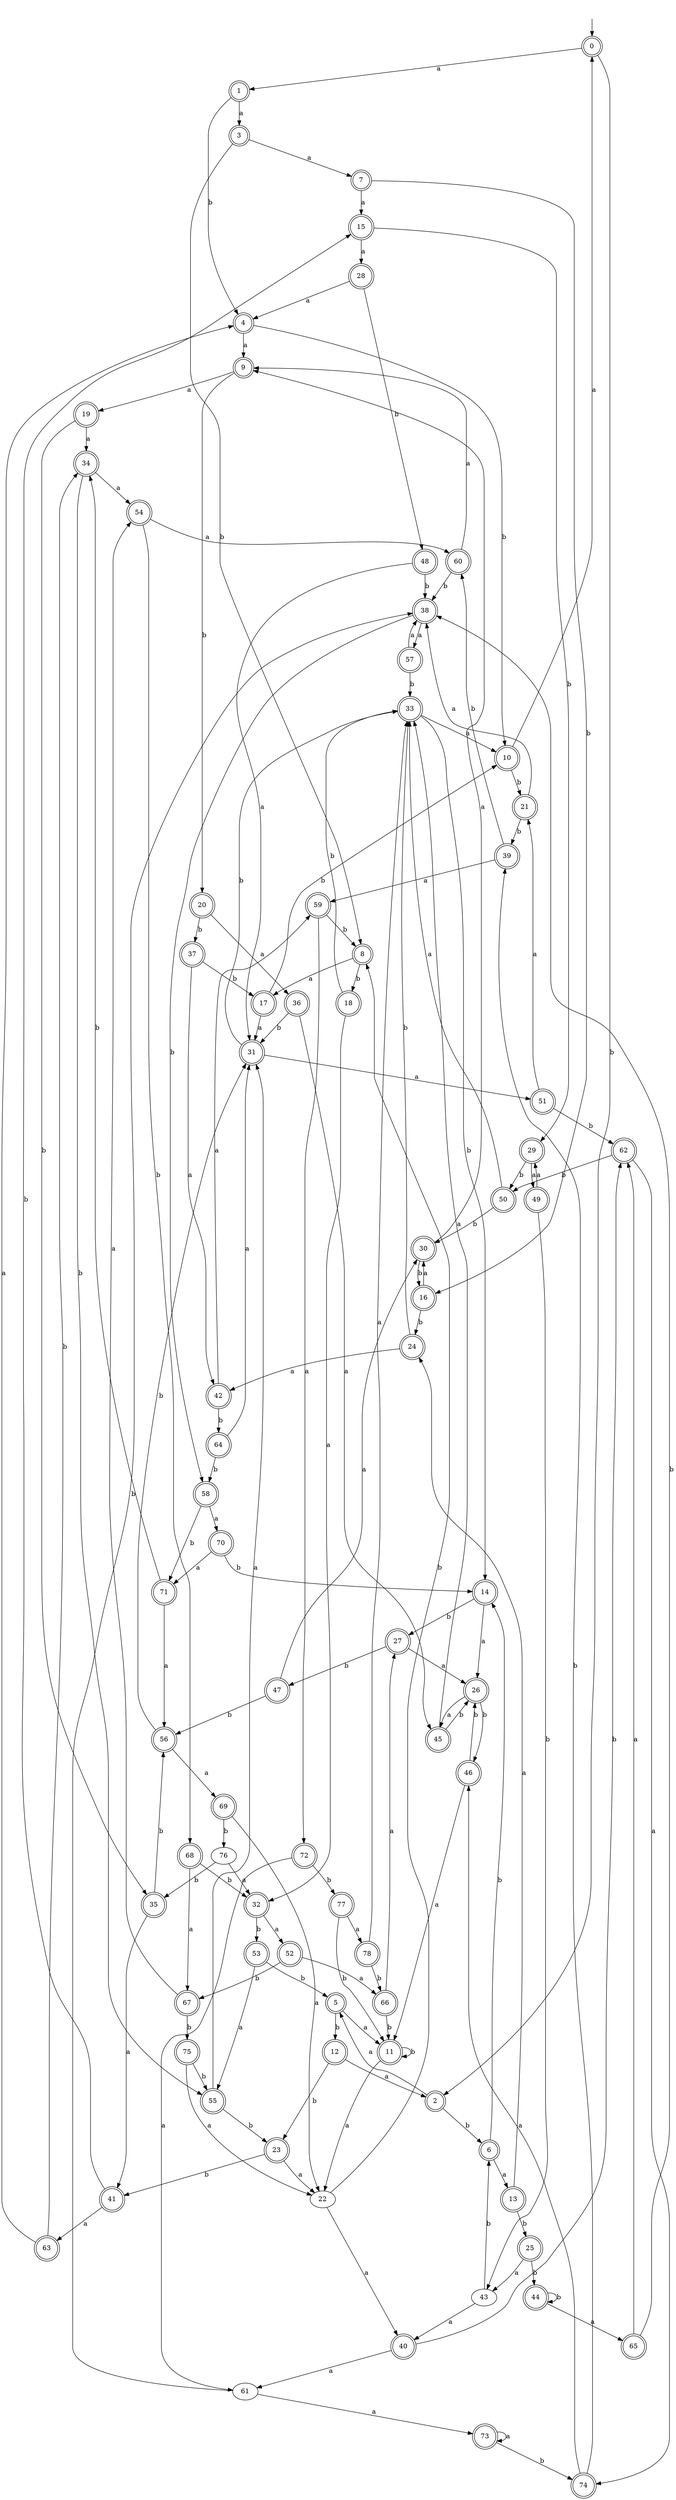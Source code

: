 digraph RandomDFA {
  __start0 [label="", shape=none];
  __start0 -> 0 [label=""];
  0 [shape=circle] [shape=doublecircle]
  0 -> 1 [label="a"]
  0 -> 2 [label="b"]
  1 [shape=doublecircle]
  1 -> 3 [label="a"]
  1 -> 4 [label="b"]
  2 [shape=doublecircle]
  2 -> 5 [label="a"]
  2 -> 6 [label="b"]
  3 [shape=doublecircle]
  3 -> 7 [label="a"]
  3 -> 8 [label="b"]
  4 [shape=doublecircle]
  4 -> 9 [label="a"]
  4 -> 10 [label="b"]
  5 [shape=doublecircle]
  5 -> 11 [label="a"]
  5 -> 12 [label="b"]
  6 [shape=doublecircle]
  6 -> 13 [label="a"]
  6 -> 14 [label="b"]
  7 [shape=doublecircle]
  7 -> 15 [label="a"]
  7 -> 16 [label="b"]
  8 [shape=doublecircle]
  8 -> 17 [label="a"]
  8 -> 18 [label="b"]
  9 [shape=doublecircle]
  9 -> 19 [label="a"]
  9 -> 20 [label="b"]
  10 [shape=doublecircle]
  10 -> 0 [label="a"]
  10 -> 21 [label="b"]
  11 [shape=doublecircle]
  11 -> 22 [label="a"]
  11 -> 11 [label="b"]
  12 [shape=doublecircle]
  12 -> 2 [label="a"]
  12 -> 23 [label="b"]
  13 [shape=doublecircle]
  13 -> 24 [label="a"]
  13 -> 25 [label="b"]
  14 [shape=doublecircle]
  14 -> 26 [label="a"]
  14 -> 27 [label="b"]
  15 [shape=doublecircle]
  15 -> 28 [label="a"]
  15 -> 29 [label="b"]
  16 [shape=doublecircle]
  16 -> 30 [label="a"]
  16 -> 24 [label="b"]
  17 [shape=doublecircle]
  17 -> 31 [label="a"]
  17 -> 10 [label="b"]
  18 [shape=doublecircle]
  18 -> 32 [label="a"]
  18 -> 33 [label="b"]
  19 [shape=doublecircle]
  19 -> 34 [label="a"]
  19 -> 35 [label="b"]
  20 [shape=doublecircle]
  20 -> 36 [label="a"]
  20 -> 37 [label="b"]
  21 [shape=doublecircle]
  21 -> 38 [label="a"]
  21 -> 39 [label="b"]
  22
  22 -> 40 [label="a"]
  22 -> 8 [label="b"]
  23 [shape=doublecircle]
  23 -> 22 [label="a"]
  23 -> 41 [label="b"]
  24 [shape=doublecircle]
  24 -> 42 [label="a"]
  24 -> 33 [label="b"]
  25 [shape=doublecircle]
  25 -> 43 [label="a"]
  25 -> 44 [label="b"]
  26 [shape=doublecircle]
  26 -> 45 [label="a"]
  26 -> 46 [label="b"]
  27 [shape=doublecircle]
  27 -> 26 [label="a"]
  27 -> 47 [label="b"]
  28 [shape=doublecircle]
  28 -> 4 [label="a"]
  28 -> 48 [label="b"]
  29 [shape=doublecircle]
  29 -> 49 [label="a"]
  29 -> 50 [label="b"]
  30 [shape=doublecircle]
  30 -> 9 [label="a"]
  30 -> 16 [label="b"]
  31 [shape=doublecircle]
  31 -> 51 [label="a"]
  31 -> 33 [label="b"]
  32 [shape=doublecircle]
  32 -> 52 [label="a"]
  32 -> 53 [label="b"]
  33 [shape=doublecircle]
  33 -> 10 [label="a"]
  33 -> 14 [label="b"]
  34 [shape=doublecircle]
  34 -> 54 [label="a"]
  34 -> 55 [label="b"]
  35 [shape=doublecircle]
  35 -> 41 [label="a"]
  35 -> 56 [label="b"]
  36 [shape=doublecircle]
  36 -> 45 [label="a"]
  36 -> 31 [label="b"]
  37 [shape=doublecircle]
  37 -> 42 [label="a"]
  37 -> 17 [label="b"]
  38 [shape=doublecircle]
  38 -> 57 [label="a"]
  38 -> 58 [label="b"]
  39 [shape=doublecircle]
  39 -> 59 [label="a"]
  39 -> 60 [label="b"]
  40 [shape=doublecircle]
  40 -> 61 [label="a"]
  40 -> 62 [label="b"]
  41 [shape=doublecircle]
  41 -> 63 [label="a"]
  41 -> 15 [label="b"]
  42 [shape=doublecircle]
  42 -> 59 [label="a"]
  42 -> 64 [label="b"]
  43
  43 -> 40 [label="a"]
  43 -> 6 [label="b"]
  44 [shape=doublecircle]
  44 -> 65 [label="a"]
  44 -> 44 [label="b"]
  45 [shape=doublecircle]
  45 -> 33 [label="a"]
  45 -> 26 [label="b"]
  46 [shape=doublecircle]
  46 -> 11 [label="a"]
  46 -> 26 [label="b"]
  47 [shape=doublecircle]
  47 -> 30 [label="a"]
  47 -> 56 [label="b"]
  48 [shape=doublecircle]
  48 -> 31 [label="a"]
  48 -> 38 [label="b"]
  49 [shape=doublecircle]
  49 -> 29 [label="a"]
  49 -> 43 [label="b"]
  50 [shape=doublecircle]
  50 -> 33 [label="a"]
  50 -> 30 [label="b"]
  51 [shape=doublecircle]
  51 -> 21 [label="a"]
  51 -> 62 [label="b"]
  52 [shape=doublecircle]
  52 -> 66 [label="a"]
  52 -> 67 [label="b"]
  53 [shape=doublecircle]
  53 -> 55 [label="a"]
  53 -> 5 [label="b"]
  54 [shape=doublecircle]
  54 -> 60 [label="a"]
  54 -> 68 [label="b"]
  55 [shape=doublecircle]
  55 -> 31 [label="a"]
  55 -> 23 [label="b"]
  56 [shape=doublecircle]
  56 -> 69 [label="a"]
  56 -> 31 [label="b"]
  57 [shape=doublecircle]
  57 -> 38 [label="a"]
  57 -> 33 [label="b"]
  58 [shape=doublecircle]
  58 -> 70 [label="a"]
  58 -> 71 [label="b"]
  59 [shape=doublecircle]
  59 -> 72 [label="a"]
  59 -> 8 [label="b"]
  60 [shape=doublecircle]
  60 -> 9 [label="a"]
  60 -> 38 [label="b"]
  61
  61 -> 73 [label="a"]
  61 -> 38 [label="b"]
  62 [shape=doublecircle]
  62 -> 74 [label="a"]
  62 -> 50 [label="b"]
  63 [shape=doublecircle]
  63 -> 4 [label="a"]
  63 -> 34 [label="b"]
  64 [shape=doublecircle]
  64 -> 31 [label="a"]
  64 -> 58 [label="b"]
  65 [shape=doublecircle]
  65 -> 62 [label="a"]
  65 -> 38 [label="b"]
  66 [shape=doublecircle]
  66 -> 27 [label="a"]
  66 -> 11 [label="b"]
  67 [shape=doublecircle]
  67 -> 54 [label="a"]
  67 -> 75 [label="b"]
  68 [shape=doublecircle]
  68 -> 67 [label="a"]
  68 -> 32 [label="b"]
  69 [shape=doublecircle]
  69 -> 22 [label="a"]
  69 -> 76 [label="b"]
  70 [shape=doublecircle]
  70 -> 71 [label="a"]
  70 -> 14 [label="b"]
  71 [shape=doublecircle]
  71 -> 56 [label="a"]
  71 -> 34 [label="b"]
  72 [shape=doublecircle]
  72 -> 61 [label="a"]
  72 -> 77 [label="b"]
  73 [shape=doublecircle]
  73 -> 73 [label="a"]
  73 -> 74 [label="b"]
  74 [shape=doublecircle]
  74 -> 46 [label="a"]
  74 -> 39 [label="b"]
  75 [shape=doublecircle]
  75 -> 22 [label="a"]
  75 -> 55 [label="b"]
  76
  76 -> 32 [label="a"]
  76 -> 35 [label="b"]
  77 [shape=doublecircle]
  77 -> 78 [label="a"]
  77 -> 11 [label="b"]
  78 [shape=doublecircle]
  78 -> 33 [label="a"]
  78 -> 66 [label="b"]
}

